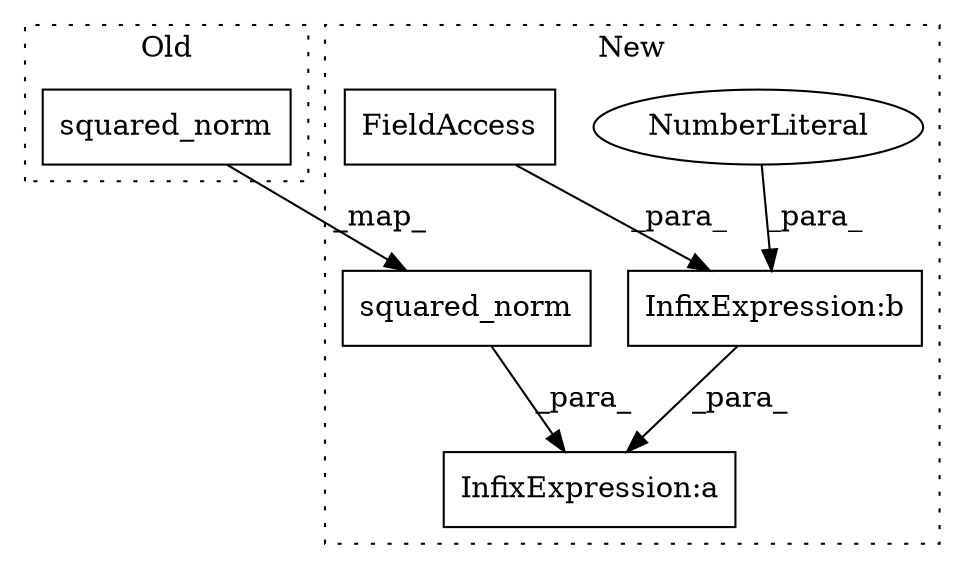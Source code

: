 digraph G {
subgraph cluster0 {
1 [label="squared_norm" a="32" s="5264,5283" l="13,1" shape="box"];
label = "Old";
style="dotted";
}
subgraph cluster1 {
2 [label="squared_norm" a="32" s="5450,5469" l="13,1" shape="box"];
3 [label="InfixExpression:a" a="27" s="5425" l="3" shape="box"];
4 [label="InfixExpression:b" a="27" s="5420" l="3" shape="box"];
5 [label="NumberLiteral" a="34" s="5423" l="1" shape="ellipse"];
6 [label="FieldAccess" a="22" s="5410" l="10" shape="box"];
label = "New";
style="dotted";
}
1 -> 2 [label="_map_"];
2 -> 3 [label="_para_"];
4 -> 3 [label="_para_"];
5 -> 4 [label="_para_"];
6 -> 4 [label="_para_"];
}